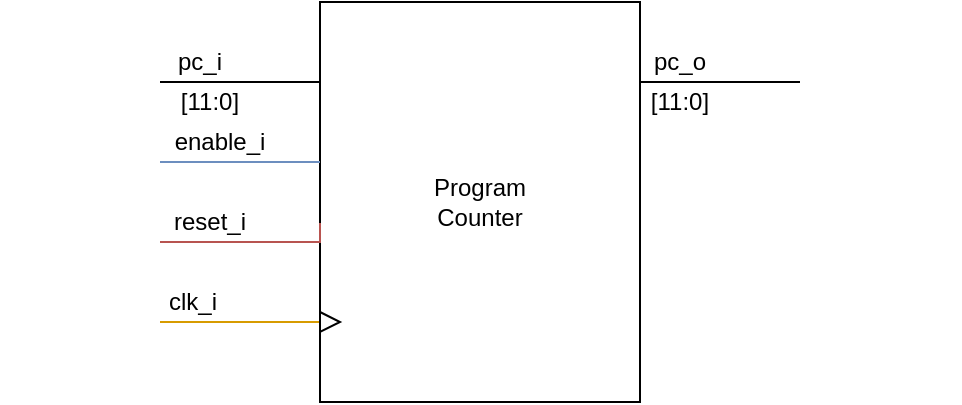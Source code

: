 <mxfile version="13.0.3" type="device"><diagram id="MAhsXkAjc6WJQRf663dj" name="Page-1"><mxGraphModel dx="1086" dy="806" grid="1" gridSize="10" guides="1" tooltips="1" connect="1" arrows="1" fold="1" page="1" pageScale="1" pageWidth="827" pageHeight="1169" math="0" shadow="0"><root><mxCell id="0"/><mxCell id="1" parent="0"/><mxCell id="3UG2mFf69XHds-adJiLd-1" value="Program&lt;br&gt;Counter" style="rounded=0;whiteSpace=wrap;html=1;" parent="1" vertex="1"><mxGeometry x="240" y="160" width="160" height="200" as="geometry"/></mxCell><mxCell id="3UG2mFf69XHds-adJiLd-6" style="edgeStyle=orthogonalEdgeStyle;rounded=0;orthogonalLoop=1;jettySize=auto;html=1;endArrow=none;endFill=0;" parent="1" edge="1"><mxGeometry relative="1" as="geometry"><mxPoint x="240" y="200" as="targetPoint"/><mxPoint x="160" y="200" as="sourcePoint"/><Array as="points"/></mxGeometry></mxCell><mxCell id="3UG2mFf69XHds-adJiLd-7" value="pc_i" style="text;html=1;strokeColor=none;fillColor=none;align=center;verticalAlign=middle;whiteSpace=wrap;rounded=0;" parent="1" vertex="1"><mxGeometry x="160" y="180" width="40" height="20" as="geometry"/></mxCell><mxCell id="3UG2mFf69XHds-adJiLd-8" value="[11:0]" style="text;html=1;strokeColor=none;fillColor=none;align=center;verticalAlign=middle;whiteSpace=wrap;rounded=0;" parent="1" vertex="1"><mxGeometry x="160" y="200" width="50" height="20" as="geometry"/></mxCell><mxCell id="3UG2mFf69XHds-adJiLd-9" style="edgeStyle=orthogonalEdgeStyle;rounded=0;orthogonalLoop=1;jettySize=auto;html=1;endArrow=none;endFill=0;" parent="1" edge="1"><mxGeometry relative="1" as="geometry"><mxPoint x="480" y="200" as="targetPoint"/><mxPoint x="400" y="200" as="sourcePoint"/><Array as="points"/></mxGeometry></mxCell><mxCell id="3UG2mFf69XHds-adJiLd-10" value="pc_o" style="text;html=1;strokeColor=none;fillColor=none;align=center;verticalAlign=middle;whiteSpace=wrap;rounded=0;" parent="1" vertex="1"><mxGeometry x="400" y="180" width="40" height="20" as="geometry"/></mxCell><mxCell id="3UG2mFf69XHds-adJiLd-12" value="[11:0]" style="text;html=1;strokeColor=none;fillColor=none;align=center;verticalAlign=middle;whiteSpace=wrap;rounded=0;" parent="1" vertex="1"><mxGeometry x="400" y="200" width="40" height="20" as="geometry"/></mxCell><mxCell id="3UG2mFf69XHds-adJiLd-13" style="edgeStyle=orthogonalEdgeStyle;rounded=0;orthogonalLoop=1;jettySize=auto;html=1;endArrow=none;endFill=0;fillColor=#f8cecc;strokeColor=#b85450;" parent="1" edge="1"><mxGeometry relative="1" as="geometry"><mxPoint x="240" y="270.48" as="targetPoint"/><mxPoint x="160" y="280" as="sourcePoint"/><Array as="points"><mxPoint x="240" y="280"/></Array></mxGeometry></mxCell><mxCell id="3UG2mFf69XHds-adJiLd-14" value="enable_i" style="text;html=1;strokeColor=none;fillColor=none;align=center;verticalAlign=middle;whiteSpace=wrap;rounded=0;" parent="1" vertex="1"><mxGeometry x="160" y="220" width="60" height="20" as="geometry"/></mxCell><mxCell id="3UG2mFf69XHds-adJiLd-15" style="edgeStyle=orthogonalEdgeStyle;rounded=0;orthogonalLoop=1;jettySize=auto;html=1;endArrow=none;endFill=0;fillColor=#ffe6cc;strokeColor=#d79b00;" parent="1" edge="1" target="3UG2mFf69XHds-adJiLd-1"><mxGeometry relative="1" as="geometry"><mxPoint x="240" y="300" as="targetPoint"/><mxPoint x="160" y="320" as="sourcePoint"/><Array as="points"><mxPoint x="220" y="320"/><mxPoint x="220" y="320"/></Array></mxGeometry></mxCell><mxCell id="YzbrMtRYSX6sTJhiVt92-1" value="&lt;span style=&quot;font-size: 12px;&quot;&gt;clk_i&lt;/span&gt;" style="edgeLabel;html=1;align=center;verticalAlign=middle;resizable=0;points=[];labelBackgroundColor=none;" parent="3UG2mFf69XHds-adJiLd-15" vertex="1" connectable="0"><mxGeometry x="-0.578" y="-1" relative="1" as="geometry"><mxPoint x="-0.95" y="-11" as="offset"/></mxGeometry></mxCell><mxCell id="3UG2mFf69XHds-adJiLd-17" style="edgeStyle=orthogonalEdgeStyle;rounded=0;orthogonalLoop=1;jettySize=auto;html=1;endArrow=none;endFill=0;fillColor=#dae8fc;strokeColor=#6c8ebf;" parent="1" edge="1"><mxGeometry relative="1" as="geometry"><mxPoint x="240" y="240.0" as="targetPoint"/><mxPoint x="160" y="240" as="sourcePoint"/><Array as="points"/></mxGeometry></mxCell><mxCell id="3UG2mFf69XHds-adJiLd-18" value="reset_i" style="text;html=1;strokeColor=none;fillColor=none;align=center;verticalAlign=middle;whiteSpace=wrap;rounded=0;" parent="1" vertex="1"><mxGeometry x="160" y="260" width="50" height="20" as="geometry"/></mxCell><mxCell id="YzbrMtRYSX6sTJhiVt92-2" value="" style="rounded=0;whiteSpace=wrap;html=1;fillColor=none;strokeColor=none;" parent="1" vertex="1"><mxGeometry x="80" y="160" width="480" height="40" as="geometry"/></mxCell><mxCell id="YzbrMtRYSX6sTJhiVt92-3" value="" style="triangle;whiteSpace=wrap;html=1;" parent="1" vertex="1"><mxGeometry x="240" y="315" width="10" height="10" as="geometry"/></mxCell></root></mxGraphModel></diagram></mxfile>